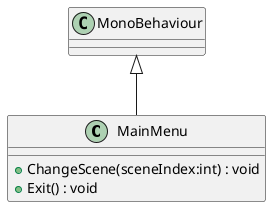 @startuml
class MainMenu {
    + ChangeScene(sceneIndex:int) : void
    + Exit() : void
}
MonoBehaviour <|-- MainMenu
@enduml
